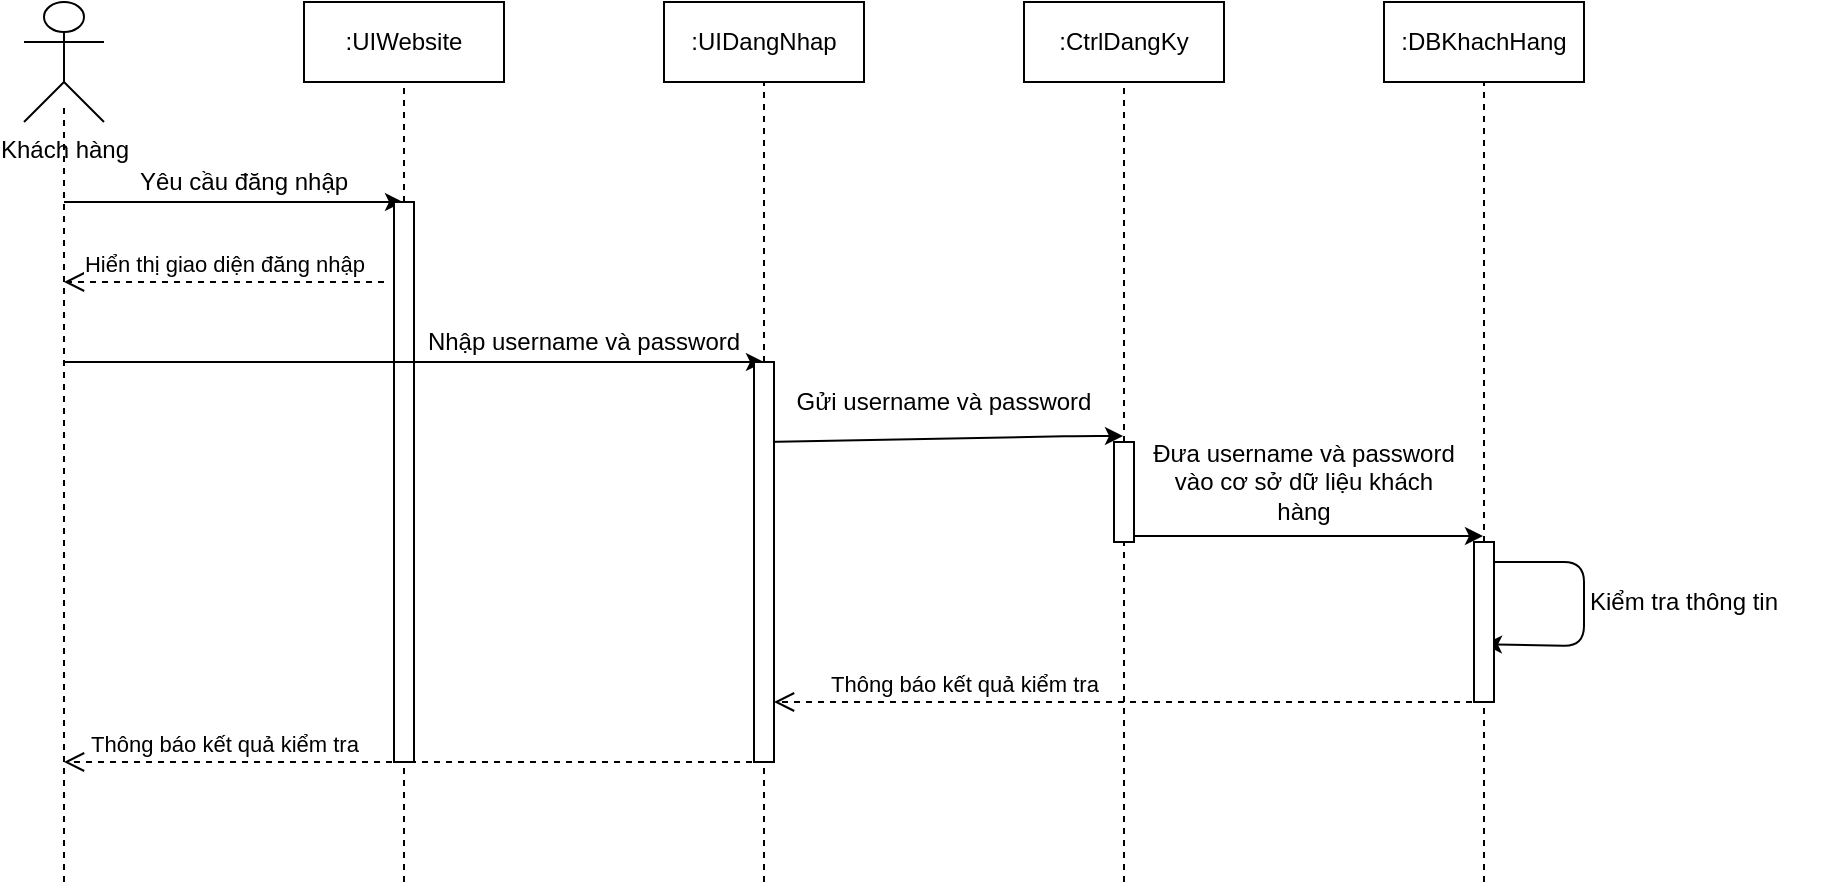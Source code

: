 <mxfile version="13.6.2"><diagram id="kgpKYQtTHZ0yAKxKKP6v" name="Page-1"><mxGraphModel dx="1888" dy="575" grid="1" gridSize="10" guides="1" tooltips="1" connect="1" arrows="1" fold="1" page="1" pageScale="1" pageWidth="850" pageHeight="1100" math="0" shadow="0"><root><mxCell id="0"/><mxCell id="1" parent="0"/><mxCell id="80-WLgOTH6oOYVkOZIjG-1" value="Khách hàng" style="shape=umlActor;verticalLabelPosition=bottom;verticalAlign=top;html=1;outlineConnect=0;" vertex="1" parent="1"><mxGeometry x="-20" y="80" width="40" height="60" as="geometry"/></mxCell><mxCell id="80-WLgOTH6oOYVkOZIjG-3" value="" style="endArrow=none;dashed=1;html=1;" edge="1" parent="1"><mxGeometry width="50" height="50" relative="1" as="geometry"><mxPoint y="520" as="sourcePoint"/><mxPoint y="130" as="targetPoint"/></mxGeometry></mxCell><mxCell id="80-WLgOTH6oOYVkOZIjG-9" value="" style="endArrow=classic;html=1;" edge="1" parent="1"><mxGeometry width="50" height="50" relative="1" as="geometry"><mxPoint y="180" as="sourcePoint"/><mxPoint x="169.5" y="180" as="targetPoint"/></mxGeometry></mxCell><mxCell id="80-WLgOTH6oOYVkOZIjG-10" value="Yêu cầu đăng nhập" style="text;html=1;strokeColor=none;fillColor=none;align=center;verticalAlign=middle;whiteSpace=wrap;rounded=0;" vertex="1" parent="1"><mxGeometry x="30" y="160" width="120" height="20" as="geometry"/></mxCell><mxCell id="80-WLgOTH6oOYVkOZIjG-16" value="Nhập username và password" style="text;html=1;strokeColor=none;fillColor=none;align=center;verticalAlign=middle;whiteSpace=wrap;rounded=0;" vertex="1" parent="1"><mxGeometry x="180" y="240" width="160" height="20" as="geometry"/></mxCell><mxCell id="80-WLgOTH6oOYVkOZIjG-22" value="" style="endArrow=classic;html=1;exitX=0.5;exitY=0.611;exitDx=0;exitDy=0;exitPerimeter=0;" edge="1" parent="1"><mxGeometry width="50" height="50" relative="1" as="geometry"><mxPoint x="350" y="299.96" as="sourcePoint"/><mxPoint x="529.5" y="297" as="targetPoint"/><Array as="points"><mxPoint x="510" y="297"/></Array></mxGeometry></mxCell><mxCell id="80-WLgOTH6oOYVkOZIjG-23" value="Gửi username và password" style="text;html=1;strokeColor=none;fillColor=none;align=center;verticalAlign=middle;whiteSpace=wrap;rounded=0;" vertex="1" parent="1"><mxGeometry x="360" y="270" width="160" height="20" as="geometry"/></mxCell><mxCell id="80-WLgOTH6oOYVkOZIjG-24" value="" style="endArrow=classic;html=1;exitX=0.53;exitY=0.763;exitDx=0;exitDy=0;exitPerimeter=0;" edge="1" parent="1"><mxGeometry width="50" height="50" relative="1" as="geometry"><mxPoint x="533" y="347.05" as="sourcePoint"/><mxPoint x="709.5" y="347" as="targetPoint"/><Array as="points"><mxPoint x="600" y="347"/><mxPoint x="640" y="347"/></Array></mxGeometry></mxCell><mxCell id="80-WLgOTH6oOYVkOZIjG-25" value="Đưa username và password vào cơ sở dữ liệu khách hàng" style="text;html=1;strokeColor=none;fillColor=none;align=center;verticalAlign=middle;whiteSpace=wrap;rounded=0;" vertex="1" parent="1"><mxGeometry x="540" y="310" width="160" height="20" as="geometry"/></mxCell><mxCell id="80-WLgOTH6oOYVkOZIjG-28" value="Kiểm tra thông tin" style="text;html=1;strokeColor=none;fillColor=none;align=center;verticalAlign=middle;whiteSpace=wrap;rounded=0;" vertex="1" parent="1"><mxGeometry x="730" y="370" width="160" height="20" as="geometry"/></mxCell><mxCell id="80-WLgOTH6oOYVkOZIjG-27" value="" style="endArrow=classic;html=1;entryX=0.5;entryY=0.892;entryDx=0;entryDy=0;entryPerimeter=0;" edge="1" parent="1"><mxGeometry width="50" height="50" relative="1" as="geometry"><mxPoint x="709.5" y="360" as="sourcePoint"/><mxPoint x="710" y="401.12" as="targetPoint"/><Array as="points"><mxPoint x="760" y="360"/><mxPoint x="760" y="402"/></Array></mxGeometry></mxCell><mxCell id="80-WLgOTH6oOYVkOZIjG-31" value=":UIWebsite" style="rounded=0;whiteSpace=wrap;html=1;" vertex="1" parent="1"><mxGeometry x="120" y="80" width="100" height="40" as="geometry"/></mxCell><mxCell id="80-WLgOTH6oOYVkOZIjG-33" value=":UIDangNhap" style="rounded=0;whiteSpace=wrap;html=1;" vertex="1" parent="1"><mxGeometry x="300" y="80" width="100" height="40" as="geometry"/></mxCell><mxCell id="80-WLgOTH6oOYVkOZIjG-37" value="" style="endArrow=none;dashed=1;html=1;entryX=0.5;entryY=1;entryDx=0;entryDy=0;" edge="1" parent="1" source="80-WLgOTH6oOYVkOZIjG-59" target="80-WLgOTH6oOYVkOZIjG-33"><mxGeometry width="50" height="50" relative="1" as="geometry"><mxPoint x="350" y="520" as="sourcePoint"/><mxPoint x="370" y="120" as="targetPoint"/></mxGeometry></mxCell><mxCell id="80-WLgOTH6oOYVkOZIjG-38" value=":CtrlDangKy" style="rounded=0;whiteSpace=wrap;html=1;" vertex="1" parent="1"><mxGeometry x="480" y="80" width="100" height="40" as="geometry"/></mxCell><mxCell id="80-WLgOTH6oOYVkOZIjG-39" value="" style="endArrow=none;dashed=1;html=1;" edge="1" parent="1" source="80-WLgOTH6oOYVkOZIjG-61"><mxGeometry width="50" height="50" relative="1" as="geometry"><mxPoint x="530" y="520" as="sourcePoint"/><mxPoint x="530" y="120" as="targetPoint"/></mxGeometry></mxCell><mxCell id="80-WLgOTH6oOYVkOZIjG-40" value=":DBKhachHang" style="rounded=0;whiteSpace=wrap;html=1;" vertex="1" parent="1"><mxGeometry x="660" y="80" width="100" height="40" as="geometry"/></mxCell><mxCell id="80-WLgOTH6oOYVkOZIjG-41" value="" style="endArrow=none;dashed=1;html=1;" edge="1" parent="1" source="80-WLgOTH6oOYVkOZIjG-63"><mxGeometry width="50" height="50" relative="1" as="geometry"><mxPoint x="710" y="520" as="sourcePoint"/><mxPoint x="710" y="120" as="targetPoint"/></mxGeometry></mxCell><mxCell id="80-WLgOTH6oOYVkOZIjG-52" value="" style="endArrow=none;dashed=1;html=1;" edge="1" parent="1" source="80-WLgOTH6oOYVkOZIjG-54"><mxGeometry width="50" height="50" relative="1" as="geometry"><mxPoint x="170" y="520" as="sourcePoint"/><mxPoint x="170" y="120" as="targetPoint"/></mxGeometry></mxCell><mxCell id="80-WLgOTH6oOYVkOZIjG-54" value="" style="html=1;points=[];perimeter=orthogonalPerimeter;" vertex="1" parent="1"><mxGeometry x="165" y="180" width="10" height="280" as="geometry"/></mxCell><mxCell id="80-WLgOTH6oOYVkOZIjG-55" value="" style="endArrow=none;dashed=1;html=1;" edge="1" parent="1" target="80-WLgOTH6oOYVkOZIjG-54"><mxGeometry width="50" height="50" relative="1" as="geometry"><mxPoint x="170" y="520" as="sourcePoint"/><mxPoint x="170" y="120" as="targetPoint"/></mxGeometry></mxCell><mxCell id="80-WLgOTH6oOYVkOZIjG-56" value="" style="endArrow=classic;html=1;" edge="1" parent="1"><mxGeometry width="50" height="50" relative="1" as="geometry"><mxPoint y="260" as="sourcePoint"/><mxPoint x="350" y="260" as="targetPoint"/></mxGeometry></mxCell><mxCell id="80-WLgOTH6oOYVkOZIjG-59" value="" style="html=1;points=[];perimeter=orthogonalPerimeter;" vertex="1" parent="1"><mxGeometry x="345" y="260" width="10" height="200" as="geometry"/></mxCell><mxCell id="80-WLgOTH6oOYVkOZIjG-60" value="" style="endArrow=none;dashed=1;html=1;entryX=0.5;entryY=1;entryDx=0;entryDy=0;" edge="1" parent="1" target="80-WLgOTH6oOYVkOZIjG-59"><mxGeometry width="50" height="50" relative="1" as="geometry"><mxPoint x="350" y="520" as="sourcePoint"/><mxPoint x="350" y="120" as="targetPoint"/></mxGeometry></mxCell><mxCell id="80-WLgOTH6oOYVkOZIjG-61" value="" style="html=1;points=[];perimeter=orthogonalPerimeter;" vertex="1" parent="1"><mxGeometry x="525" y="300" width="10" height="50" as="geometry"/></mxCell><mxCell id="80-WLgOTH6oOYVkOZIjG-62" value="" style="endArrow=none;dashed=1;html=1;" edge="1" parent="1" target="80-WLgOTH6oOYVkOZIjG-61"><mxGeometry width="50" height="50" relative="1" as="geometry"><mxPoint x="530" y="520" as="sourcePoint"/><mxPoint x="530" y="120" as="targetPoint"/></mxGeometry></mxCell><mxCell id="80-WLgOTH6oOYVkOZIjG-63" value="" style="html=1;points=[];perimeter=orthogonalPerimeter;" vertex="1" parent="1"><mxGeometry x="705" y="350" width="10" height="80" as="geometry"/></mxCell><mxCell id="80-WLgOTH6oOYVkOZIjG-64" value="" style="endArrow=none;dashed=1;html=1;" edge="1" parent="1" target="80-WLgOTH6oOYVkOZIjG-63"><mxGeometry width="50" height="50" relative="1" as="geometry"><mxPoint x="710" y="520" as="sourcePoint"/><mxPoint x="710" y="120" as="targetPoint"/></mxGeometry></mxCell><mxCell id="80-WLgOTH6oOYVkOZIjG-72" value="Hiển thị giao diện đăng nhập" style="html=1;verticalAlign=bottom;endArrow=open;dashed=1;endSize=8;" edge="1" parent="1"><mxGeometry relative="1" as="geometry"><mxPoint x="160" y="220" as="sourcePoint"/><mxPoint y="220" as="targetPoint"/></mxGeometry></mxCell><mxCell id="80-WLgOTH6oOYVkOZIjG-73" value="Thông báo kết quả kiểm tra" style="html=1;verticalAlign=bottom;endArrow=open;dashed=1;endSize=8;" edge="1" parent="1" target="80-WLgOTH6oOYVkOZIjG-59"><mxGeometry x="0.465" relative="1" as="geometry"><mxPoint x="710" y="430" as="sourcePoint"/><mxPoint x="630" y="430" as="targetPoint"/><mxPoint as="offset"/></mxGeometry></mxCell><mxCell id="80-WLgOTH6oOYVkOZIjG-74" value="Thông báo kết quả kiểm tra" style="html=1;verticalAlign=bottom;endArrow=open;dashed=1;endSize=8;" edge="1" parent="1"><mxGeometry x="0.543" relative="1" as="geometry"><mxPoint x="350" y="460" as="sourcePoint"/><mxPoint y="460" as="targetPoint"/><mxPoint as="offset"/></mxGeometry></mxCell></root></mxGraphModel></diagram></mxfile>